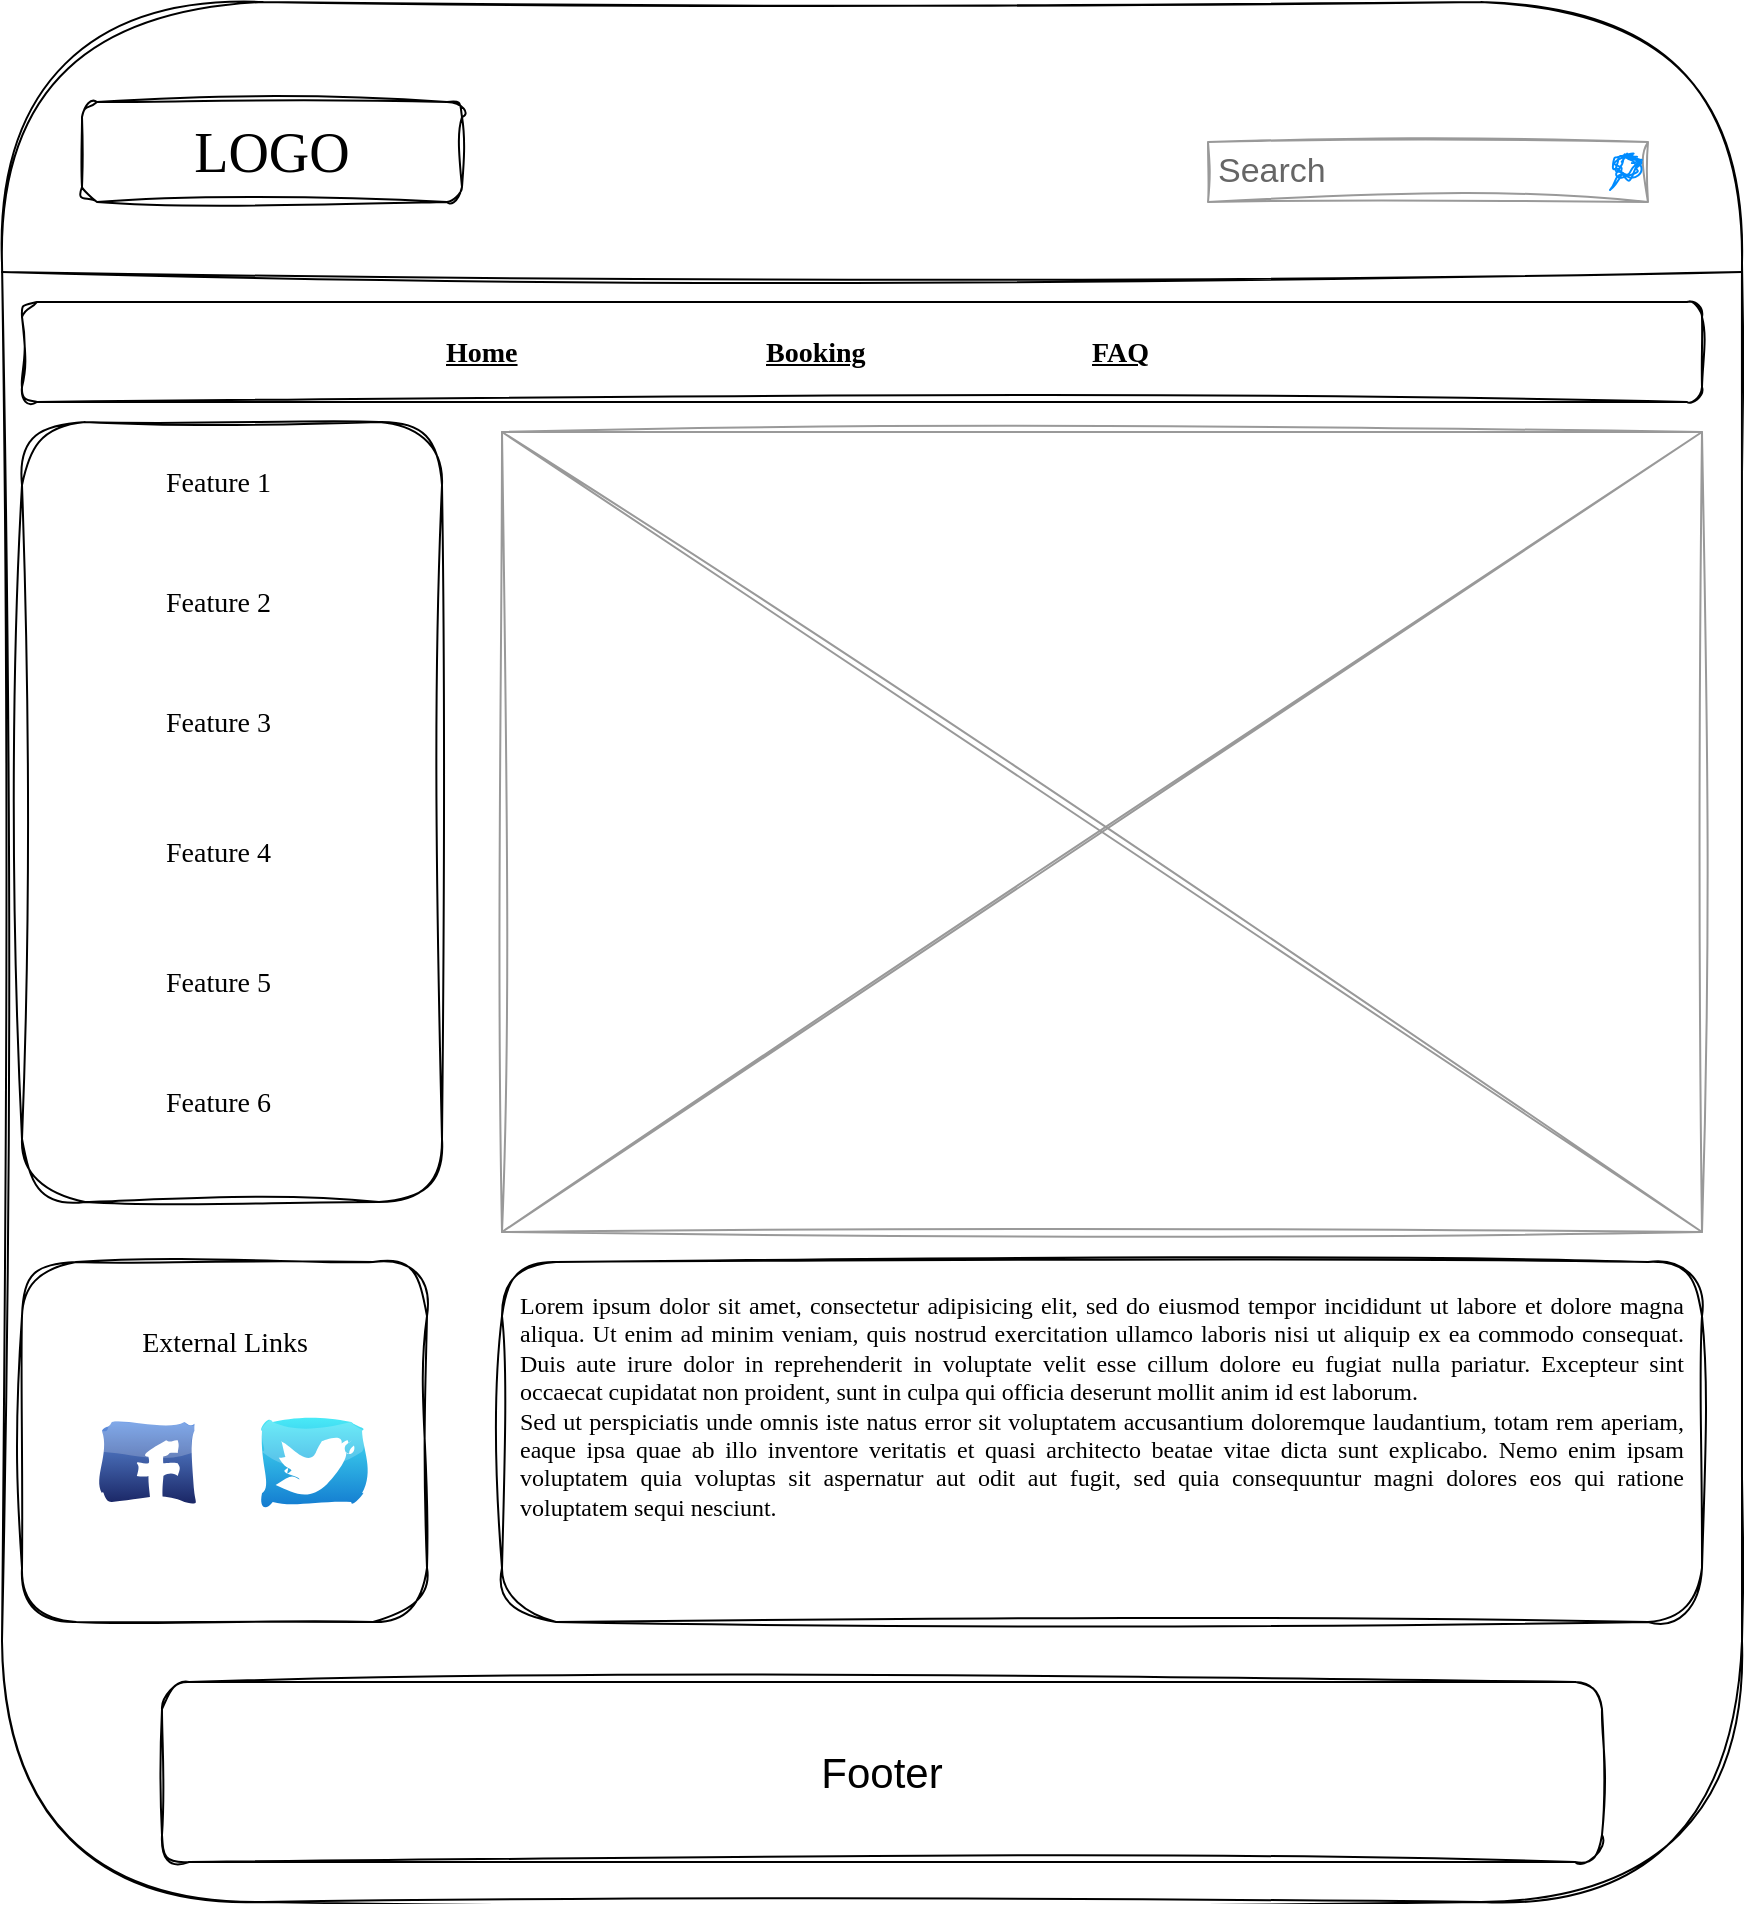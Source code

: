 <mxfile version="26.0.2" pages="3">
  <diagram name="Home" id="XaC6Hz_LNAa9Y60NMfOU">
    <mxGraphModel dx="1180" dy="614" grid="1" gridSize="10" guides="1" tooltips="1" connect="1" arrows="1" fold="1" page="1" pageScale="1" pageWidth="1100" pageHeight="850" background="none" math="0" shadow="0">
      <root>
        <mxCell id="G28vyaHNpmjtpdS2QD_0-0" />
        <mxCell id="G28vyaHNpmjtpdS2QD_0-1" parent="G28vyaHNpmjtpdS2QD_0-0" />
        <mxCell id="G28vyaHNpmjtpdS2QD_0-2" value="" style="whiteSpace=wrap;html=1;rounded=1;shadow=0;labelBackgroundColor=none;strokeColor=#000000;strokeWidth=1;fillColor=none;fontFamily=Verdana;fontSize=12;fontColor=#000000;align=center;comic=1;glass=0;sketch=1;curveFitting=1;jiggle=2;" vertex="1" parent="G28vyaHNpmjtpdS2QD_0-1">
          <mxGeometry x="20" y="10" width="870" height="950" as="geometry" />
        </mxCell>
        <mxCell id="G28vyaHNpmjtpdS2QD_0-3" value="LOGO" style="whiteSpace=wrap;html=1;rounded=1;shadow=0;labelBackgroundColor=none;strokeWidth=1;fontFamily=Verdana;fontSize=28;align=center;comic=1;sketch=1;curveFitting=1;jiggle=2;" vertex="1" parent="G28vyaHNpmjtpdS2QD_0-1">
          <mxGeometry x="60" y="60" width="190" height="50" as="geometry" />
        </mxCell>
        <mxCell id="G28vyaHNpmjtpdS2QD_0-4" value="Search" style="strokeWidth=1;shadow=0;dashed=0;align=center;html=1;shape=mxgraph.mockup.forms.searchBox;strokeColor=#999999;mainText=;strokeColor2=#008cff;fontColor=#666666;fontSize=17;align=left;spacingLeft=3;rounded=1;labelBackgroundColor=none;comic=1;sketch=1;curveFitting=1;jiggle=2;" vertex="1" parent="G28vyaHNpmjtpdS2QD_0-1">
          <mxGeometry x="623" y="80" width="220" height="30" as="geometry" />
        </mxCell>
        <mxCell id="G28vyaHNpmjtpdS2QD_0-5" value="" style="line;strokeWidth=1;html=1;rounded=1;shadow=0;labelBackgroundColor=none;fillColor=none;fontFamily=Verdana;fontSize=14;fontColor=#000000;align=center;comic=1;sketch=1;curveFitting=1;jiggle=2;" vertex="1" parent="G28vyaHNpmjtpdS2QD_0-1">
          <mxGeometry x="20" y="140" width="870" height="10" as="geometry" />
        </mxCell>
        <mxCell id="G28vyaHNpmjtpdS2QD_0-6" value="" style="whiteSpace=wrap;html=1;rounded=1;shadow=0;labelBackgroundColor=none;strokeWidth=1;fillColor=none;fontFamily=Verdana;fontSize=12;align=center;comic=1;sketch=1;curveFitting=1;jiggle=2;" vertex="1" parent="G28vyaHNpmjtpdS2QD_0-1">
          <mxGeometry x="30" y="160" width="840" height="50" as="geometry" />
        </mxCell>
        <mxCell id="G28vyaHNpmjtpdS2QD_0-7" value="&lt;b&gt;&lt;u&gt;Home&lt;/u&gt;&lt;/b&gt;" style="text;html=1;points=[];align=left;verticalAlign=top;spacingTop=-4;fontSize=14;fontFamily=Verdana;rounded=1;sketch=1;curveFitting=1;jiggle=2;" vertex="1" parent="G28vyaHNpmjtpdS2QD_0-1">
          <mxGeometry x="240" y="175" width="60" height="20" as="geometry" />
        </mxCell>
        <mxCell id="G28vyaHNpmjtpdS2QD_0-8" value="&lt;b&gt;&lt;u&gt;Booking&lt;/u&gt;&lt;/b&gt;" style="text;html=1;points=[];align=left;verticalAlign=top;spacingTop=-4;fontSize=14;fontFamily=Verdana;rounded=1;sketch=1;curveFitting=1;jiggle=2;" vertex="1" parent="G28vyaHNpmjtpdS2QD_0-1">
          <mxGeometry x="400" y="175" width="60" height="20" as="geometry" />
        </mxCell>
        <mxCell id="G28vyaHNpmjtpdS2QD_0-9" value="&lt;b&gt;&lt;u&gt;FAQ&lt;/u&gt;&lt;/b&gt;" style="text;html=1;points=[];align=left;verticalAlign=top;spacingTop=-4;fontSize=14;fontFamily=Verdana;rounded=1;sketch=1;curveFitting=1;jiggle=2;" vertex="1" parent="G28vyaHNpmjtpdS2QD_0-1">
          <mxGeometry x="563" y="175" width="60" height="20" as="geometry" />
        </mxCell>
        <mxCell id="G28vyaHNpmjtpdS2QD_0-10" value="&lt;div style=&quot;text-align: justify&quot;&gt;&lt;span&gt;Lorem ipsum dolor sit amet, consectetur adipisicing elit, sed do eiusmod tempor incididunt ut labore et dolore magna aliqua. Ut enim ad minim veniam, quis nostrud exercitation ullamco laboris nisi ut aliquip ex ea commodo consequat. Duis aute irure dolor in reprehenderit in voluptate velit esse cillum dolore eu fugiat nulla pariatur. Excepteur sint occaecat cupidatat non proident, sunt in culpa qui officia deserunt mollit anim id est laborum.&lt;/span&gt;&lt;/div&gt;&lt;div style=&quot;text-align: justify&quot;&gt;&lt;span&gt;Sed ut perspiciatis unde omnis iste natus error sit voluptatem accusantium doloremque laudantium, totam rem aperiam, eaque ipsa quae ab illo inventore veritatis et quasi architecto beatae vitae dicta sunt explicabo. Nemo enim ipsam voluptatem quia voluptas sit aspernatur aut odit aut fugit, sed quia consequuntur magni dolores eos qui ratione voluptatem sequi nesciunt.&amp;nbsp;&lt;/span&gt;&lt;/div&gt;" style="whiteSpace=wrap;html=1;rounded=1;shadow=0;labelBackgroundColor=none;strokeWidth=1;fillColor=none;fontFamily=Verdana;fontSize=12;align=center;verticalAlign=top;spacing=10;comic=1;sketch=1;curveFitting=1;jiggle=2;" vertex="1" parent="G28vyaHNpmjtpdS2QD_0-1">
          <mxGeometry x="270" y="640" width="600" height="180" as="geometry" />
        </mxCell>
        <mxCell id="G28vyaHNpmjtpdS2QD_0-11" value="" style="verticalLabelPosition=bottom;shadow=0;dashed=0;align=center;html=1;verticalAlign=top;strokeWidth=1;shape=mxgraph.mockup.graphics.simpleIcon;strokeColor=#999999;rounded=1;labelBackgroundColor=none;fontFamily=Verdana;fontSize=14;fontColor=#000000;comic=1;sketch=1;curveFitting=1;jiggle=2;" vertex="1" parent="G28vyaHNpmjtpdS2QD_0-1">
          <mxGeometry x="270" y="225" width="600" height="400" as="geometry" />
        </mxCell>
        <mxCell id="G28vyaHNpmjtpdS2QD_0-12" value="" style="whiteSpace=wrap;html=1;rounded=1;shadow=0;labelBackgroundColor=none;strokeWidth=1;fillColor=none;fontFamily=Verdana;fontSize=12;align=center;comic=1;sketch=1;curveFitting=1;jiggle=2;" vertex="1" parent="G28vyaHNpmjtpdS2QD_0-1">
          <mxGeometry x="30" y="220" width="210" height="390" as="geometry" />
        </mxCell>
        <mxCell id="G28vyaHNpmjtpdS2QD_0-13" value="" style="whiteSpace=wrap;html=1;rounded=1;shadow=0;labelBackgroundColor=none;strokeWidth=1;fillColor=none;fontFamily=Verdana;fontSize=12;align=center;comic=1;sketch=1;curveFitting=1;jiggle=2;" vertex="1" parent="G28vyaHNpmjtpdS2QD_0-1">
          <mxGeometry x="30" y="640" width="202.5" height="180" as="geometry" />
        </mxCell>
        <mxCell id="G28vyaHNpmjtpdS2QD_0-14" value="External Links" style="text;html=1;points=[];align=center;verticalAlign=top;spacingTop=-4;fontSize=14;fontFamily=Verdana;rounded=1;sketch=1;curveFitting=1;jiggle=2;" vertex="1" parent="G28vyaHNpmjtpdS2QD_0-1">
          <mxGeometry x="46.25" y="670" width="170" height="20" as="geometry" />
        </mxCell>
        <mxCell id="G28vyaHNpmjtpdS2QD_0-15" value="Feature 1" style="text;html=1;points=[];align=left;verticalAlign=top;spacingTop=-4;fontSize=14;fontFamily=Verdana;rounded=1;sketch=1;curveFitting=1;jiggle=2;" vertex="1" parent="G28vyaHNpmjtpdS2QD_0-1">
          <mxGeometry x="100" y="240" width="170" height="20" as="geometry" />
        </mxCell>
        <mxCell id="G28vyaHNpmjtpdS2QD_0-16" value="Feature 2" style="text;html=1;points=[];align=left;verticalAlign=top;spacingTop=-4;fontSize=14;fontFamily=Verdana;rounded=1;sketch=1;curveFitting=1;jiggle=2;" vertex="1" parent="G28vyaHNpmjtpdS2QD_0-1">
          <mxGeometry x="100" y="300" width="170" height="20" as="geometry" />
        </mxCell>
        <mxCell id="G28vyaHNpmjtpdS2QD_0-17" value="Feature 3" style="text;html=1;points=[];align=left;verticalAlign=top;spacingTop=-4;fontSize=14;fontFamily=Verdana;rounded=1;sketch=1;curveFitting=1;jiggle=2;" vertex="1" parent="G28vyaHNpmjtpdS2QD_0-1">
          <mxGeometry x="100" y="360" width="170" height="20" as="geometry" />
        </mxCell>
        <mxCell id="G28vyaHNpmjtpdS2QD_0-18" value="Feature 4" style="text;html=1;points=[];align=left;verticalAlign=top;spacingTop=-4;fontSize=14;fontFamily=Verdana;rounded=1;sketch=1;curveFitting=1;jiggle=2;" vertex="1" parent="G28vyaHNpmjtpdS2QD_0-1">
          <mxGeometry x="100" y="425" width="170" height="20" as="geometry" />
        </mxCell>
        <mxCell id="G28vyaHNpmjtpdS2QD_0-19" value="Feature 5" style="text;html=1;points=[];align=left;verticalAlign=top;spacingTop=-4;fontSize=14;fontFamily=Verdana;rounded=1;sketch=1;curveFitting=1;jiggle=2;" vertex="1" parent="G28vyaHNpmjtpdS2QD_0-1">
          <mxGeometry x="100" y="490" width="170" height="20" as="geometry" />
        </mxCell>
        <mxCell id="G28vyaHNpmjtpdS2QD_0-20" value="Feature 6" style="text;html=1;points=[];align=left;verticalAlign=top;spacingTop=-4;fontSize=14;fontFamily=Verdana;rounded=1;sketch=1;curveFitting=1;jiggle=2;" vertex="1" parent="G28vyaHNpmjtpdS2QD_0-1">
          <mxGeometry x="100" y="550" width="170" height="20" as="geometry" />
        </mxCell>
        <mxCell id="G28vyaHNpmjtpdS2QD_0-21" value="" style="dashed=0;outlineConnect=0;html=1;align=center;labelPosition=center;verticalLabelPosition=bottom;verticalAlign=top;shape=mxgraph.webicons.facebook;fillColor=#6294E4;gradientColor=#1A2665;sketch=1;hachureGap=4;jiggle=2;curveFitting=1;fontFamily=Architects Daughter;fontSource=https%3A%2F%2Ffonts.googleapis.com%2Fcss%3Ffamily%3DArchitects%2BDaughter;" vertex="1" parent="G28vyaHNpmjtpdS2QD_0-1">
          <mxGeometry x="70" y="720" width="46.2" height="40" as="geometry" />
        </mxCell>
        <mxCell id="G28vyaHNpmjtpdS2QD_0-22" value="" style="dashed=0;outlineConnect=0;html=1;align=center;labelPosition=center;verticalLabelPosition=bottom;verticalAlign=top;shape=mxgraph.webicons.twitter;fillColor=#49EAF7;gradientColor=#137BD0;sketch=1;hachureGap=4;jiggle=2;curveFitting=1;fontFamily=Architects Daughter;fontSource=https%3A%2F%2Ffonts.googleapis.com%2Fcss%3Ffamily%3DArchitects%2BDaughter;" vertex="1" parent="G28vyaHNpmjtpdS2QD_0-1">
          <mxGeometry x="150" y="720" width="50" height="40" as="geometry" />
        </mxCell>
        <mxCell id="G28vyaHNpmjtpdS2QD_0-23" value="&lt;font style=&quot;font-size: 21px;&quot; face=&quot;Helvetica&quot;&gt;Footer&lt;/font&gt;" style="rounded=1;whiteSpace=wrap;html=1;sketch=1;hachureGap=4;jiggle=2;curveFitting=1;fontFamily=Architects Daughter;fontSource=https%3A%2F%2Ffonts.googleapis.com%2Fcss%3Ffamily%3DArchitects%2BDaughter;labelBackgroundColor=default;" vertex="1" parent="G28vyaHNpmjtpdS2QD_0-1">
          <mxGeometry x="100" y="850" width="720" height="90" as="geometry" />
        </mxCell>
      </root>
    </mxGraphModel>
  </diagram>
  <diagram name="Booking" id="ecpFDV5zq_bgZKUu9k1b">
    <mxGraphModel dx="1180" dy="614" grid="1" gridSize="10" guides="1" tooltips="1" connect="1" arrows="1" fold="1" page="1" pageScale="1" pageWidth="1100" pageHeight="850" background="none" math="0" shadow="0">
      <root>
        <mxCell id="sIYdz7hHv7Ddc4teHXMI-0" />
        <mxCell id="sIYdz7hHv7Ddc4teHXMI-1" parent="sIYdz7hHv7Ddc4teHXMI-0" />
        <mxCell id="sIYdz7hHv7Ddc4teHXMI-2" value="" style="whiteSpace=wrap;html=1;rounded=1;shadow=0;labelBackgroundColor=none;strokeColor=#000000;strokeWidth=1;fillColor=none;fontFamily=Verdana;fontSize=12;fontColor=#000000;align=center;comic=1;glass=0;sketch=1;curveFitting=1;jiggle=2;" vertex="1" parent="sIYdz7hHv7Ddc4teHXMI-1">
          <mxGeometry x="20" y="10" width="870" height="950" as="geometry" />
        </mxCell>
        <mxCell id="sIYdz7hHv7Ddc4teHXMI-3" value="LOGO" style="whiteSpace=wrap;html=1;rounded=1;shadow=0;labelBackgroundColor=none;strokeWidth=1;fontFamily=Verdana;fontSize=28;align=center;comic=1;sketch=1;curveFitting=1;jiggle=2;" vertex="1" parent="sIYdz7hHv7Ddc4teHXMI-1">
          <mxGeometry x="60" y="60" width="190" height="50" as="geometry" />
        </mxCell>
        <mxCell id="sIYdz7hHv7Ddc4teHXMI-4" value="Search" style="strokeWidth=1;shadow=0;dashed=0;align=center;html=1;shape=mxgraph.mockup.forms.searchBox;strokeColor=#999999;mainText=;strokeColor2=#008cff;fontColor=#666666;fontSize=17;align=left;spacingLeft=3;rounded=1;labelBackgroundColor=none;comic=1;sketch=1;curveFitting=1;jiggle=2;" vertex="1" parent="sIYdz7hHv7Ddc4teHXMI-1">
          <mxGeometry x="623" y="80" width="220" height="30" as="geometry" />
        </mxCell>
        <mxCell id="sIYdz7hHv7Ddc4teHXMI-5" value="" style="line;strokeWidth=1;html=1;rounded=1;shadow=0;labelBackgroundColor=none;fillColor=none;fontFamily=Verdana;fontSize=14;fontColor=#000000;align=center;comic=1;sketch=1;curveFitting=1;jiggle=2;" vertex="1" parent="sIYdz7hHv7Ddc4teHXMI-1">
          <mxGeometry x="20" y="140" width="870" height="10" as="geometry" />
        </mxCell>
        <mxCell id="sIYdz7hHv7Ddc4teHXMI-6" value="" style="whiteSpace=wrap;html=1;rounded=1;shadow=0;labelBackgroundColor=none;strokeWidth=1;fillColor=none;fontFamily=Verdana;fontSize=12;align=center;comic=1;sketch=1;curveFitting=1;jiggle=2;" vertex="1" parent="sIYdz7hHv7Ddc4teHXMI-1">
          <mxGeometry x="30" y="160" width="840" height="50" as="geometry" />
        </mxCell>
        <mxCell id="sIYdz7hHv7Ddc4teHXMI-7" value="&lt;b&gt;&lt;u&gt;Home&lt;/u&gt;&lt;/b&gt;" style="text;html=1;points=[];align=left;verticalAlign=top;spacingTop=-4;fontSize=14;fontFamily=Verdana;rounded=1;sketch=1;curveFitting=1;jiggle=2;" vertex="1" parent="sIYdz7hHv7Ddc4teHXMI-1">
          <mxGeometry x="240" y="175" width="60" height="20" as="geometry" />
        </mxCell>
        <mxCell id="sIYdz7hHv7Ddc4teHXMI-8" value="&lt;b&gt;&lt;u&gt;Booking&lt;/u&gt;&lt;/b&gt;" style="text;html=1;points=[];align=left;verticalAlign=top;spacingTop=-4;fontSize=14;fontFamily=Verdana;rounded=1;sketch=1;curveFitting=1;jiggle=2;" vertex="1" parent="sIYdz7hHv7Ddc4teHXMI-1">
          <mxGeometry x="400" y="175" width="60" height="20" as="geometry" />
        </mxCell>
        <mxCell id="sIYdz7hHv7Ddc4teHXMI-9" value="&lt;b&gt;&lt;u&gt;FAQ&lt;/u&gt;&lt;/b&gt;" style="text;html=1;points=[];align=left;verticalAlign=top;spacingTop=-4;fontSize=14;fontFamily=Verdana;rounded=1;sketch=1;curveFitting=1;jiggle=2;" vertex="1" parent="sIYdz7hHv7Ddc4teHXMI-1">
          <mxGeometry x="563" y="175" width="60" height="20" as="geometry" />
        </mxCell>
        <mxCell id="sIYdz7hHv7Ddc4teHXMI-10" value="&lt;div style=&quot;text-align: justify&quot;&gt;&lt;span&gt;Lorem ipsum dolor sit amet, consectetur adipisicing elit, sed do eiusmod tempor incididunt ut labore et dolore magna aliqua. Ut enim ad minim veniam, quis nostrud exercitation ullamco laboris nisi ut aliquip ex ea commodo consequat. Duis aute irure dolor in reprehenderit in voluptate velit esse cillum dolore eu fugiat nulla pariatur. Excepteur sint occaecat cupidatat non proident, sunt in culpa qui officia deserunt mollit anim id est laborum.&lt;/span&gt;&lt;/div&gt;&lt;div style=&quot;text-align: justify&quot;&gt;&lt;span&gt;Sed ut perspiciatis unde omnis iste natus error sit voluptatem accusantium doloremque laudantium, totam rem aperiam, eaque ipsa quae ab illo inventore veritatis et quasi architecto beatae vitae dicta sunt explicabo. Nemo enim ipsam voluptatem quia voluptas sit aspernatur aut odit aut fugit, sed quia consequuntur magni dolores eos qui ratione voluptatem sequi nesciunt.&amp;nbsp;&lt;/span&gt;&lt;/div&gt;" style="whiteSpace=wrap;html=1;rounded=1;shadow=0;labelBackgroundColor=none;strokeWidth=1;fillColor=none;fontFamily=Verdana;fontSize=12;align=center;verticalAlign=top;spacing=10;comic=1;sketch=1;curveFitting=1;jiggle=2;" vertex="1" parent="sIYdz7hHv7Ddc4teHXMI-1">
          <mxGeometry x="270" y="640" width="600" height="180" as="geometry" />
        </mxCell>
        <mxCell id="sIYdz7hHv7Ddc4teHXMI-11" value="" style="verticalLabelPosition=bottom;shadow=0;dashed=0;align=center;html=1;verticalAlign=top;strokeWidth=1;shape=mxgraph.mockup.graphics.simpleIcon;strokeColor=#999999;rounded=1;labelBackgroundColor=none;fontFamily=Verdana;fontSize=14;fontColor=#000000;comic=1;sketch=1;curveFitting=1;jiggle=2;" vertex="1" parent="sIYdz7hHv7Ddc4teHXMI-1">
          <mxGeometry x="270" y="225" width="600" height="400" as="geometry" />
        </mxCell>
        <mxCell id="sIYdz7hHv7Ddc4teHXMI-12" value="" style="whiteSpace=wrap;html=1;rounded=1;shadow=0;labelBackgroundColor=none;strokeWidth=1;fillColor=none;fontFamily=Verdana;fontSize=12;align=center;comic=1;sketch=1;curveFitting=1;jiggle=2;" vertex="1" parent="sIYdz7hHv7Ddc4teHXMI-1">
          <mxGeometry x="30" y="220" width="210" height="390" as="geometry" />
        </mxCell>
        <mxCell id="sIYdz7hHv7Ddc4teHXMI-13" value="" style="whiteSpace=wrap;html=1;rounded=1;shadow=0;labelBackgroundColor=none;strokeWidth=1;fillColor=none;fontFamily=Verdana;fontSize=12;align=center;comic=1;sketch=1;curveFitting=1;jiggle=2;" vertex="1" parent="sIYdz7hHv7Ddc4teHXMI-1">
          <mxGeometry x="30" y="640" width="202.5" height="180" as="geometry" />
        </mxCell>
        <mxCell id="sIYdz7hHv7Ddc4teHXMI-14" value="External Links" style="text;html=1;points=[];align=center;verticalAlign=top;spacingTop=-4;fontSize=14;fontFamily=Verdana;rounded=1;sketch=1;curveFitting=1;jiggle=2;" vertex="1" parent="sIYdz7hHv7Ddc4teHXMI-1">
          <mxGeometry x="46.25" y="670" width="170" height="20" as="geometry" />
        </mxCell>
        <mxCell id="sIYdz7hHv7Ddc4teHXMI-15" value="Feature 1" style="text;html=1;points=[];align=left;verticalAlign=top;spacingTop=-4;fontSize=14;fontFamily=Verdana;rounded=1;sketch=1;curveFitting=1;jiggle=2;" vertex="1" parent="sIYdz7hHv7Ddc4teHXMI-1">
          <mxGeometry x="100" y="270" width="170" height="20" as="geometry" />
        </mxCell>
        <mxCell id="sIYdz7hHv7Ddc4teHXMI-16" value="Feature 2" style="text;html=1;points=[];align=left;verticalAlign=top;spacingTop=-4;fontSize=14;fontFamily=Verdana;rounded=1;sketch=1;curveFitting=1;jiggle=2;" vertex="1" parent="sIYdz7hHv7Ddc4teHXMI-1">
          <mxGeometry x="100" y="330" width="170" height="20" as="geometry" />
        </mxCell>
        <mxCell id="sIYdz7hHv7Ddc4teHXMI-17" value="Feature 3" style="text;html=1;points=[];align=left;verticalAlign=top;spacingTop=-4;fontSize=14;fontFamily=Verdana;rounded=1;sketch=1;curveFitting=1;jiggle=2;" vertex="1" parent="sIYdz7hHv7Ddc4teHXMI-1">
          <mxGeometry x="100" y="390" width="170" height="20" as="geometry" />
        </mxCell>
        <mxCell id="sIYdz7hHv7Ddc4teHXMI-18" value="Feature 4" style="text;html=1;points=[];align=left;verticalAlign=top;spacingTop=-4;fontSize=14;fontFamily=Verdana;rounded=1;sketch=1;curveFitting=1;jiggle=2;" vertex="1" parent="sIYdz7hHv7Ddc4teHXMI-1">
          <mxGeometry x="100" y="450" width="170" height="20" as="geometry" />
        </mxCell>
        <mxCell id="sIYdz7hHv7Ddc4teHXMI-19" value="Feature 5" style="text;html=1;points=[];align=left;verticalAlign=top;spacingTop=-4;fontSize=14;fontFamily=Verdana;rounded=1;sketch=1;curveFitting=1;jiggle=2;" vertex="1" parent="sIYdz7hHv7Ddc4teHXMI-1">
          <mxGeometry x="100" y="510" width="170" height="20" as="geometry" />
        </mxCell>
        <mxCell id="sIYdz7hHv7Ddc4teHXMI-20" value="Feature 6" style="text;html=1;points=[];align=left;verticalAlign=top;spacingTop=-4;fontSize=14;fontFamily=Verdana;rounded=1;sketch=1;curveFitting=1;jiggle=2;" vertex="1" parent="sIYdz7hHv7Ddc4teHXMI-1">
          <mxGeometry x="100" y="560" width="170" height="20" as="geometry" />
        </mxCell>
        <mxCell id="sIYdz7hHv7Ddc4teHXMI-21" value="" style="dashed=0;outlineConnect=0;html=1;align=center;labelPosition=center;verticalLabelPosition=bottom;verticalAlign=top;shape=mxgraph.webicons.facebook;fillColor=#6294E4;gradientColor=#1A2665;sketch=1;hachureGap=4;jiggle=2;curveFitting=1;fontFamily=Architects Daughter;fontSource=https%3A%2F%2Ffonts.googleapis.com%2Fcss%3Ffamily%3DArchitects%2BDaughter;" vertex="1" parent="sIYdz7hHv7Ddc4teHXMI-1">
          <mxGeometry x="70" y="720" width="46.2" height="40" as="geometry" />
        </mxCell>
        <mxCell id="sIYdz7hHv7Ddc4teHXMI-22" value="" style="dashed=0;outlineConnect=0;html=1;align=center;labelPosition=center;verticalLabelPosition=bottom;verticalAlign=top;shape=mxgraph.webicons.twitter;fillColor=#49EAF7;gradientColor=#137BD0;sketch=1;hachureGap=4;jiggle=2;curveFitting=1;fontFamily=Architects Daughter;fontSource=https%3A%2F%2Ffonts.googleapis.com%2Fcss%3Ffamily%3DArchitects%2BDaughter;" vertex="1" parent="sIYdz7hHv7Ddc4teHXMI-1">
          <mxGeometry x="150" y="720" width="50" height="40" as="geometry" />
        </mxCell>
        <mxCell id="sIYdz7hHv7Ddc4teHXMI-23" value="&lt;font style=&quot;font-size: 21px;&quot; face=&quot;Helvetica&quot;&gt;Footer&lt;/font&gt;" style="rounded=1;whiteSpace=wrap;html=1;sketch=1;hachureGap=4;jiggle=2;curveFitting=1;fontFamily=Architects Daughter;fontSource=https%3A%2F%2Ffonts.googleapis.com%2Fcss%3Ffamily%3DArchitects%2BDaughter;labelBackgroundColor=default;" vertex="1" parent="sIYdz7hHv7Ddc4teHXMI-1">
          <mxGeometry x="100" y="850" width="720" height="90" as="geometry" />
        </mxCell>
      </root>
    </mxGraphModel>
  </diagram>
  <diagram name="FAQ" id="wX3lb_mPlquqtfS2BSp9">
    <mxGraphModel dx="1180" dy="614" grid="1" gridSize="10" guides="1" tooltips="1" connect="1" arrows="1" fold="1" page="1" pageScale="1" pageWidth="1100" pageHeight="850" background="none" math="0" shadow="0">
      <root>
        <mxCell id="jcyUQOxYpNNV1roCOC1K-0" />
        <mxCell id="jcyUQOxYpNNV1roCOC1K-1" parent="jcyUQOxYpNNV1roCOC1K-0" />
        <mxCell id="jcyUQOxYpNNV1roCOC1K-2" value="" style="whiteSpace=wrap;html=1;rounded=1;shadow=0;labelBackgroundColor=none;strokeColor=#000000;strokeWidth=1;fillColor=none;fontFamily=Verdana;fontSize=12;fontColor=#000000;align=center;comic=1;glass=0;sketch=1;curveFitting=1;jiggle=2;" vertex="1" parent="jcyUQOxYpNNV1roCOC1K-1">
          <mxGeometry x="20" y="10" width="870" height="950" as="geometry" />
        </mxCell>
        <mxCell id="jcyUQOxYpNNV1roCOC1K-3" value="LOGO" style="whiteSpace=wrap;html=1;rounded=1;shadow=0;labelBackgroundColor=none;strokeWidth=1;fontFamily=Verdana;fontSize=28;align=center;comic=1;sketch=1;curveFitting=1;jiggle=2;" vertex="1" parent="jcyUQOxYpNNV1roCOC1K-1">
          <mxGeometry x="60" y="60" width="190" height="50" as="geometry" />
        </mxCell>
        <mxCell id="jcyUQOxYpNNV1roCOC1K-4" value="Search" style="strokeWidth=1;shadow=0;dashed=0;align=center;html=1;shape=mxgraph.mockup.forms.searchBox;strokeColor=#999999;mainText=;strokeColor2=#008cff;fontColor=#666666;fontSize=17;align=left;spacingLeft=3;rounded=1;labelBackgroundColor=none;comic=1;sketch=1;curveFitting=1;jiggle=2;" vertex="1" parent="jcyUQOxYpNNV1roCOC1K-1">
          <mxGeometry x="623" y="80" width="220" height="30" as="geometry" />
        </mxCell>
        <mxCell id="jcyUQOxYpNNV1roCOC1K-9" value="" style="line;strokeWidth=1;html=1;rounded=1;shadow=0;labelBackgroundColor=none;fillColor=none;fontFamily=Verdana;fontSize=14;fontColor=#000000;align=center;comic=1;sketch=1;curveFitting=1;jiggle=2;" vertex="1" parent="jcyUQOxYpNNV1roCOC1K-1">
          <mxGeometry x="20" y="140" width="870" height="10" as="geometry" />
        </mxCell>
        <mxCell id="jcyUQOxYpNNV1roCOC1K-10" value="" style="whiteSpace=wrap;html=1;rounded=1;shadow=0;labelBackgroundColor=none;strokeWidth=1;fillColor=none;fontFamily=Verdana;fontSize=12;align=center;comic=1;sketch=1;curveFitting=1;jiggle=2;" vertex="1" parent="jcyUQOxYpNNV1roCOC1K-1">
          <mxGeometry x="30" y="160" width="840" height="50" as="geometry" />
        </mxCell>
        <mxCell id="jcyUQOxYpNNV1roCOC1K-11" value="&lt;b&gt;&lt;u&gt;Home&lt;/u&gt;&lt;/b&gt;" style="text;html=1;points=[];align=left;verticalAlign=top;spacingTop=-4;fontSize=14;fontFamily=Verdana;rounded=1;sketch=1;curveFitting=1;jiggle=2;" vertex="1" parent="jcyUQOxYpNNV1roCOC1K-1">
          <mxGeometry x="240" y="175" width="60" height="20" as="geometry" />
        </mxCell>
        <mxCell id="jcyUQOxYpNNV1roCOC1K-12" value="&lt;b&gt;&lt;u&gt;Booking&lt;/u&gt;&lt;/b&gt;" style="text;html=1;points=[];align=left;verticalAlign=top;spacingTop=-4;fontSize=14;fontFamily=Verdana;rounded=1;sketch=1;curveFitting=1;jiggle=2;" vertex="1" parent="jcyUQOxYpNNV1roCOC1K-1">
          <mxGeometry x="400" y="175" width="60" height="20" as="geometry" />
        </mxCell>
        <mxCell id="jcyUQOxYpNNV1roCOC1K-13" value="&lt;b&gt;&lt;u&gt;FAQ&lt;/u&gt;&lt;/b&gt;" style="text;html=1;points=[];align=left;verticalAlign=top;spacingTop=-4;fontSize=14;fontFamily=Verdana;rounded=1;sketch=1;curveFitting=1;jiggle=2;" vertex="1" parent="jcyUQOxYpNNV1roCOC1K-1">
          <mxGeometry x="563" y="175" width="60" height="20" as="geometry" />
        </mxCell>
        <mxCell id="jcyUQOxYpNNV1roCOC1K-14" value="&lt;div style=&quot;text-align: justify&quot;&gt;&lt;span&gt;Lorem ipsum dolor sit amet, consectetur adipisicing elit, sed do eiusmod tempor incididunt ut labore et dolore magna aliqua. Ut enim ad minim veniam, quis nostrud exercitation ullamco laboris nisi ut aliquip ex ea commodo consequat. Duis aute irure dolor in reprehenderit in voluptate velit esse cillum dolore eu fugiat nulla pariatur. Excepteur sint occaecat cupidatat non proident, sunt in culpa qui officia deserunt mollit anim id est laborum.&lt;/span&gt;&lt;/div&gt;&lt;div style=&quot;text-align: justify&quot;&gt;&lt;span&gt;Sed ut perspiciatis unde omnis iste natus error sit voluptatem accusantium doloremque laudantium, totam rem aperiam, eaque ipsa quae ab illo inventore veritatis et quasi architecto beatae vitae dicta sunt explicabo. Nemo enim ipsam voluptatem quia voluptas sit aspernatur aut odit aut fugit, sed quia consequuntur magni dolores eos qui ratione voluptatem sequi nesciunt.&amp;nbsp;&lt;/span&gt;&lt;/div&gt;" style="whiteSpace=wrap;html=1;rounded=1;shadow=0;labelBackgroundColor=none;strokeWidth=1;fillColor=none;fontFamily=Verdana;fontSize=12;align=center;verticalAlign=top;spacing=10;comic=1;sketch=1;curveFitting=1;jiggle=2;" vertex="1" parent="jcyUQOxYpNNV1roCOC1K-1">
          <mxGeometry x="270" y="640" width="600" height="180" as="geometry" />
        </mxCell>
        <mxCell id="jcyUQOxYpNNV1roCOC1K-15" value="" style="verticalLabelPosition=bottom;shadow=0;dashed=0;align=center;html=1;verticalAlign=top;strokeWidth=1;shape=mxgraph.mockup.graphics.simpleIcon;strokeColor=#999999;rounded=1;labelBackgroundColor=none;fontFamily=Verdana;fontSize=14;fontColor=#000000;comic=1;sketch=1;curveFitting=1;jiggle=2;" vertex="1" parent="jcyUQOxYpNNV1roCOC1K-1">
          <mxGeometry x="270" y="225" width="600" height="400" as="geometry" />
        </mxCell>
        <mxCell id="jcyUQOxYpNNV1roCOC1K-16" value="" style="whiteSpace=wrap;html=1;rounded=1;shadow=0;labelBackgroundColor=none;strokeWidth=1;fillColor=none;fontFamily=Verdana;fontSize=12;align=center;comic=1;sketch=1;curveFitting=1;jiggle=2;" vertex="1" parent="jcyUQOxYpNNV1roCOC1K-1">
          <mxGeometry x="30" y="220" width="210" height="390" as="geometry" />
        </mxCell>
        <mxCell id="jcyUQOxYpNNV1roCOC1K-17" value="" style="whiteSpace=wrap;html=1;rounded=1;shadow=0;labelBackgroundColor=none;strokeWidth=1;fillColor=none;fontFamily=Verdana;fontSize=12;align=center;comic=1;sketch=1;curveFitting=1;jiggle=2;" vertex="1" parent="jcyUQOxYpNNV1roCOC1K-1">
          <mxGeometry x="30" y="640" width="202.5" height="180" as="geometry" />
        </mxCell>
        <mxCell id="jcyUQOxYpNNV1roCOC1K-21" value="External Links" style="text;html=1;points=[];align=center;verticalAlign=top;spacingTop=-4;fontSize=14;fontFamily=Verdana;rounded=1;sketch=1;curveFitting=1;jiggle=2;" vertex="1" parent="jcyUQOxYpNNV1roCOC1K-1">
          <mxGeometry x="46.25" y="670" width="170" height="20" as="geometry" />
        </mxCell>
        <mxCell id="jcyUQOxYpNNV1roCOC1K-22" value="Feature 1" style="text;html=1;points=[];align=left;verticalAlign=top;spacingTop=-4;fontSize=14;fontFamily=Verdana;rounded=1;sketch=1;curveFitting=1;jiggle=2;" vertex="1" parent="jcyUQOxYpNNV1roCOC1K-1">
          <mxGeometry x="100" y="260" width="170" height="20" as="geometry" />
        </mxCell>
        <mxCell id="jcyUQOxYpNNV1roCOC1K-23" value="Feature 2" style="text;html=1;points=[];align=left;verticalAlign=top;spacingTop=-4;fontSize=14;fontFamily=Verdana;rounded=1;sketch=1;curveFitting=1;jiggle=2;" vertex="1" parent="jcyUQOxYpNNV1roCOC1K-1">
          <mxGeometry x="100" y="310" width="170" height="20" as="geometry" />
        </mxCell>
        <mxCell id="jcyUQOxYpNNV1roCOC1K-24" value="Feature 3" style="text;html=1;points=[];align=left;verticalAlign=top;spacingTop=-4;fontSize=14;fontFamily=Verdana;rounded=1;sketch=1;curveFitting=1;jiggle=2;" vertex="1" parent="jcyUQOxYpNNV1roCOC1K-1">
          <mxGeometry x="100" y="370" width="170" height="20" as="geometry" />
        </mxCell>
        <mxCell id="jcyUQOxYpNNV1roCOC1K-25" value="Feature 4" style="text;html=1;points=[];align=left;verticalAlign=top;spacingTop=-4;fontSize=14;fontFamily=Verdana;rounded=1;sketch=1;curveFitting=1;jiggle=2;" vertex="1" parent="jcyUQOxYpNNV1roCOC1K-1">
          <mxGeometry x="100" y="425" width="170" height="20" as="geometry" />
        </mxCell>
        <mxCell id="jcyUQOxYpNNV1roCOC1K-26" value="Feature 5" style="text;html=1;points=[];align=left;verticalAlign=top;spacingTop=-4;fontSize=14;fontFamily=Verdana;rounded=1;sketch=1;curveFitting=1;jiggle=2;" vertex="1" parent="jcyUQOxYpNNV1roCOC1K-1">
          <mxGeometry x="100" y="490" width="170" height="20" as="geometry" />
        </mxCell>
        <mxCell id="jcyUQOxYpNNV1roCOC1K-27" value="Feature 6" style="text;html=1;points=[];align=left;verticalAlign=top;spacingTop=-4;fontSize=14;fontFamily=Verdana;rounded=1;sketch=1;curveFitting=1;jiggle=2;" vertex="1" parent="jcyUQOxYpNNV1roCOC1K-1">
          <mxGeometry x="100" y="550" width="170" height="20" as="geometry" />
        </mxCell>
        <mxCell id="jcyUQOxYpNNV1roCOC1K-28" value="" style="dashed=0;outlineConnect=0;html=1;align=center;labelPosition=center;verticalLabelPosition=bottom;verticalAlign=top;shape=mxgraph.webicons.facebook;fillColor=#6294E4;gradientColor=#1A2665;sketch=1;hachureGap=4;jiggle=2;curveFitting=1;fontFamily=Architects Daughter;fontSource=https%3A%2F%2Ffonts.googleapis.com%2Fcss%3Ffamily%3DArchitects%2BDaughter;" vertex="1" parent="jcyUQOxYpNNV1roCOC1K-1">
          <mxGeometry x="70" y="720" width="46.2" height="40" as="geometry" />
        </mxCell>
        <mxCell id="jcyUQOxYpNNV1roCOC1K-29" value="" style="dashed=0;outlineConnect=0;html=1;align=center;labelPosition=center;verticalLabelPosition=bottom;verticalAlign=top;shape=mxgraph.webicons.twitter;fillColor=#49EAF7;gradientColor=#137BD0;sketch=1;hachureGap=4;jiggle=2;curveFitting=1;fontFamily=Architects Daughter;fontSource=https%3A%2F%2Ffonts.googleapis.com%2Fcss%3Ffamily%3DArchitects%2BDaughter;" vertex="1" parent="jcyUQOxYpNNV1roCOC1K-1">
          <mxGeometry x="150" y="720" width="50" height="40" as="geometry" />
        </mxCell>
        <mxCell id="79GLvuGJLoyExJYYmUVE-1" value="&lt;font style=&quot;font-size: 21px;&quot; face=&quot;Helvetica&quot;&gt;Footer&lt;/font&gt;" style="rounded=1;whiteSpace=wrap;html=1;sketch=1;hachureGap=4;jiggle=2;curveFitting=1;fontFamily=Architects Daughter;fontSource=https%3A%2F%2Ffonts.googleapis.com%2Fcss%3Ffamily%3DArchitects%2BDaughter;labelBackgroundColor=default;" vertex="1" parent="jcyUQOxYpNNV1roCOC1K-1">
          <mxGeometry x="100" y="850" width="720" height="90" as="geometry" />
        </mxCell>
      </root>
    </mxGraphModel>
  </diagram>
</mxfile>
